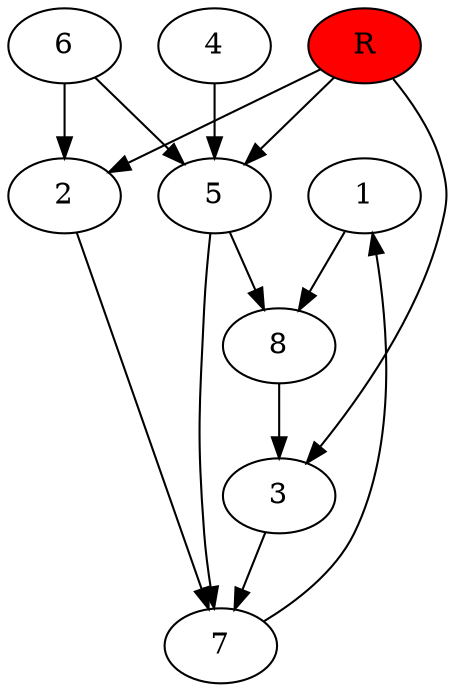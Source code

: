digraph prb34142 {
	1
	2
	3
	4
	5
	6
	7
	8
	R [fillcolor="#ff0000" style=filled]
	1 -> 8
	2 -> 7
	3 -> 7
	4 -> 5
	5 -> 7
	5 -> 8
	6 -> 2
	6 -> 5
	7 -> 1
	8 -> 3
	R -> 2
	R -> 3
	R -> 5
}
